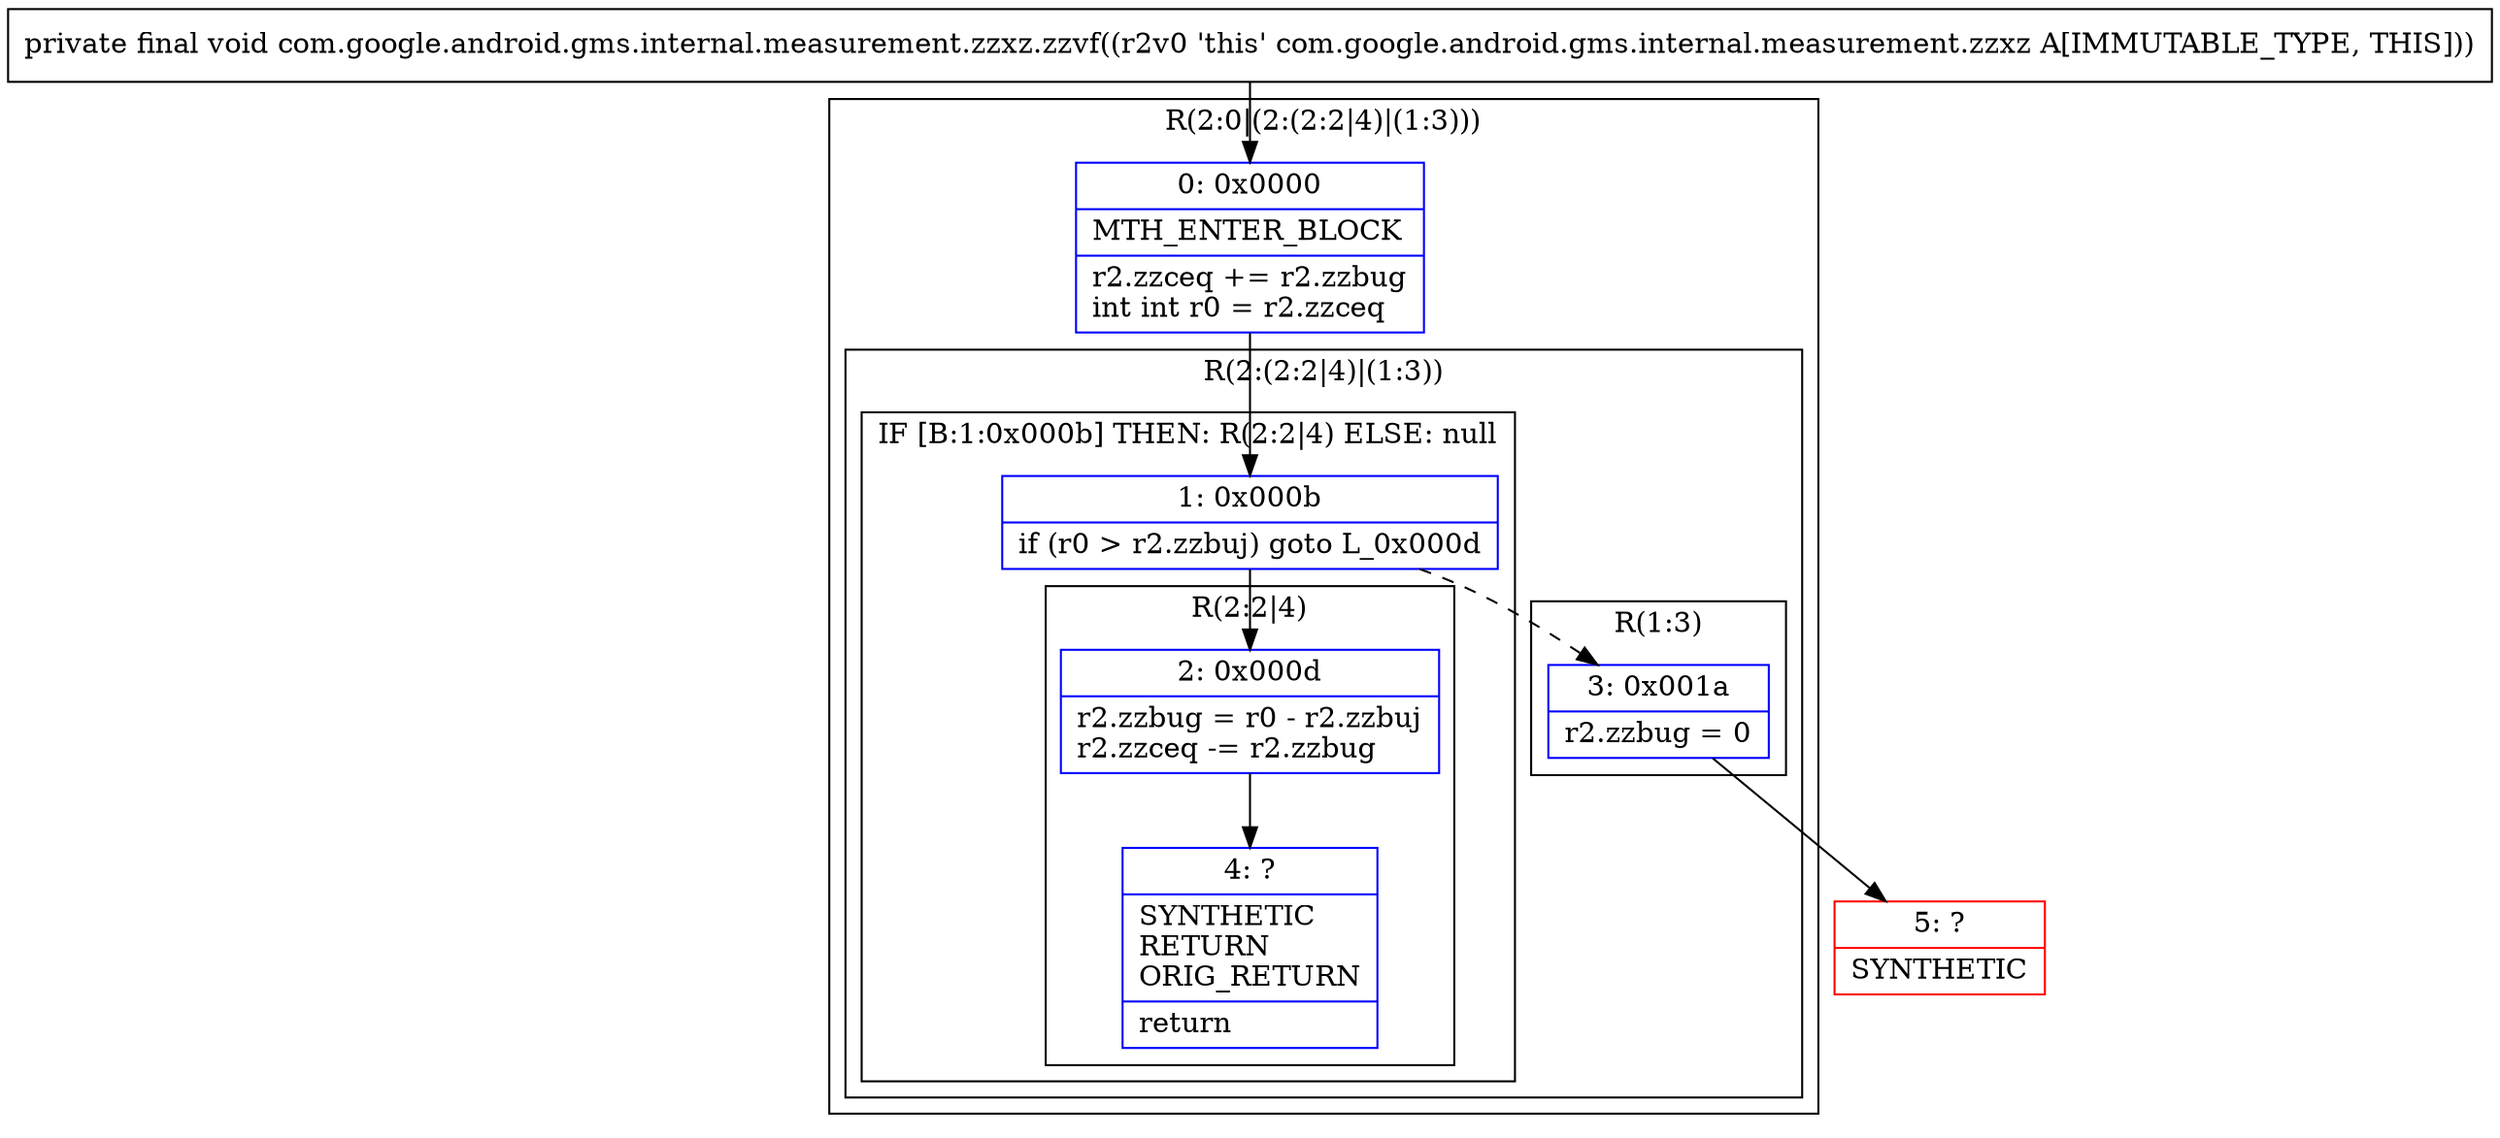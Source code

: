 digraph "CFG forcom.google.android.gms.internal.measurement.zzxz.zzvf()V" {
subgraph cluster_Region_1083183442 {
label = "R(2:0|(2:(2:2|4)|(1:3)))";
node [shape=record,color=blue];
Node_0 [shape=record,label="{0\:\ 0x0000|MTH_ENTER_BLOCK\l|r2.zzceq += r2.zzbug\lint int r0 = r2.zzceq\l}"];
subgraph cluster_Region_797680399 {
label = "R(2:(2:2|4)|(1:3))";
node [shape=record,color=blue];
subgraph cluster_IfRegion_616085591 {
label = "IF [B:1:0x000b] THEN: R(2:2|4) ELSE: null";
node [shape=record,color=blue];
Node_1 [shape=record,label="{1\:\ 0x000b|if (r0 \> r2.zzbuj) goto L_0x000d\l}"];
subgraph cluster_Region_2034200173 {
label = "R(2:2|4)";
node [shape=record,color=blue];
Node_2 [shape=record,label="{2\:\ 0x000d|r2.zzbug = r0 \- r2.zzbuj\lr2.zzceq \-= r2.zzbug\l}"];
Node_4 [shape=record,label="{4\:\ ?|SYNTHETIC\lRETURN\lORIG_RETURN\l|return\l}"];
}
}
subgraph cluster_Region_1047823202 {
label = "R(1:3)";
node [shape=record,color=blue];
Node_3 [shape=record,label="{3\:\ 0x001a|r2.zzbug = 0\l}"];
}
}
}
Node_5 [shape=record,color=red,label="{5\:\ ?|SYNTHETIC\l}"];
MethodNode[shape=record,label="{private final void com.google.android.gms.internal.measurement.zzxz.zzvf((r2v0 'this' com.google.android.gms.internal.measurement.zzxz A[IMMUTABLE_TYPE, THIS])) }"];
MethodNode -> Node_0;
Node_0 -> Node_1;
Node_1 -> Node_2;
Node_1 -> Node_3[style=dashed];
Node_2 -> Node_4;
Node_3 -> Node_5;
}

